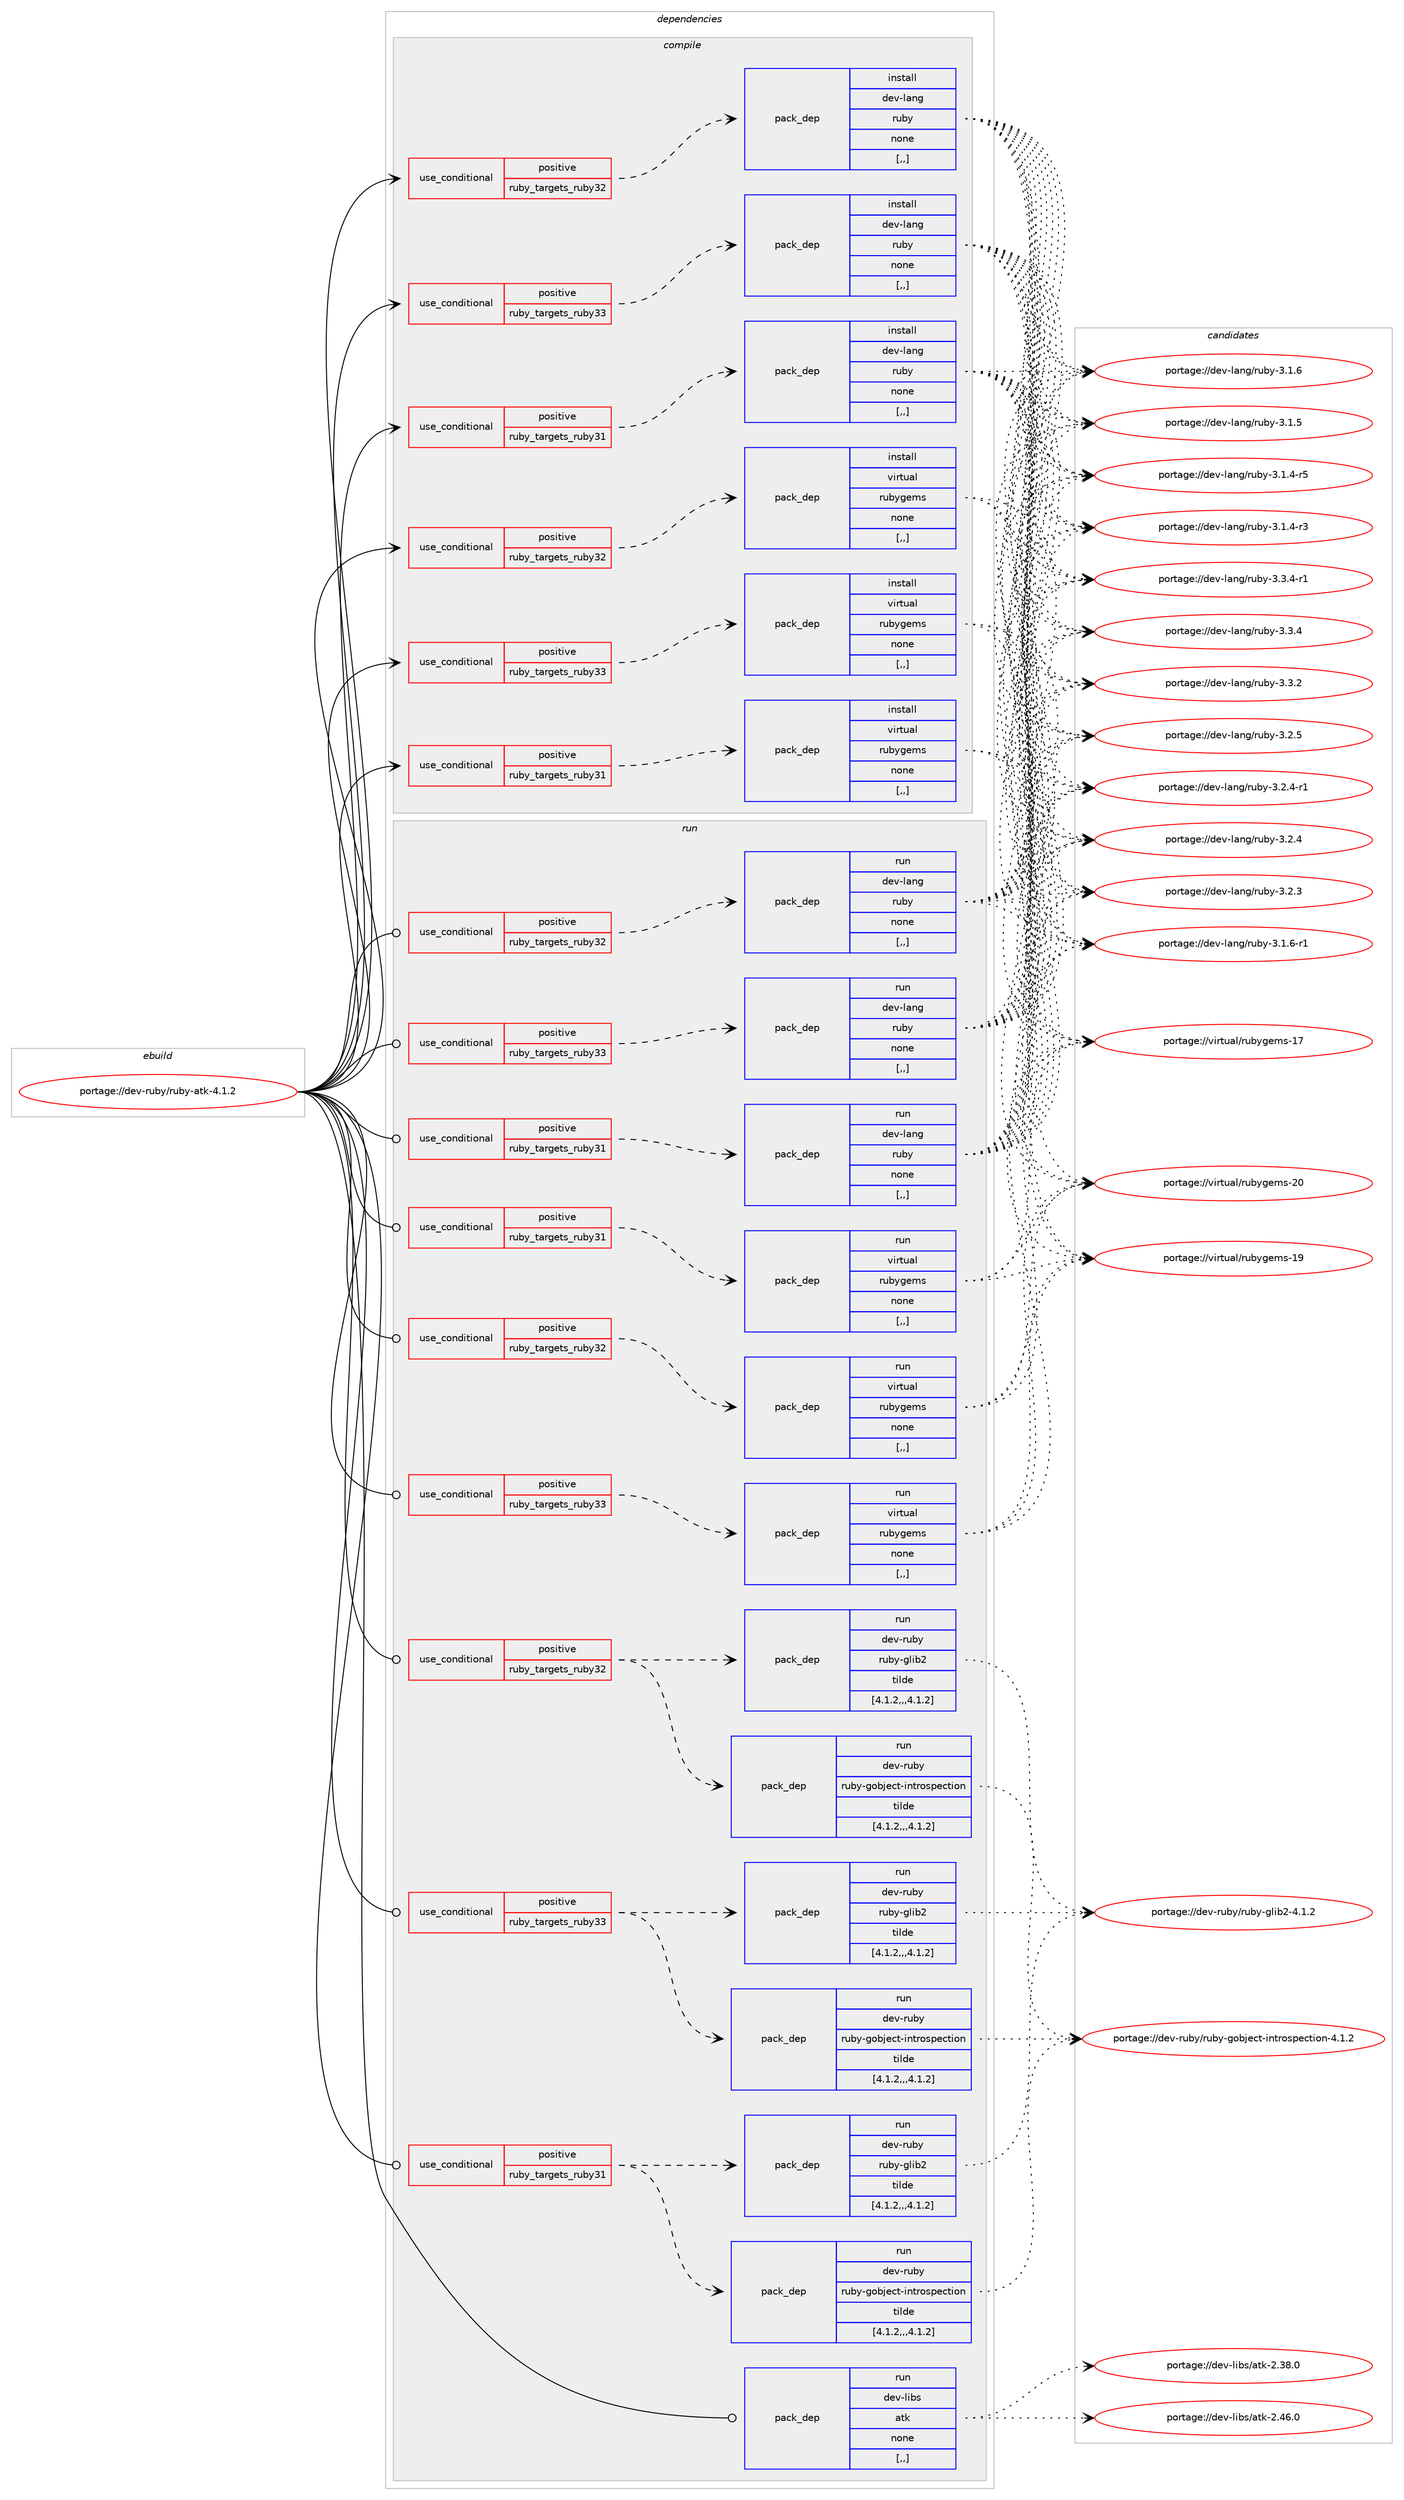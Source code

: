 digraph prolog {

# *************
# Graph options
# *************

newrank=true;
concentrate=true;
compound=true;
graph [rankdir=LR,fontname=Helvetica,fontsize=10,ranksep=1.5];#, ranksep=2.5, nodesep=0.2];
edge  [arrowhead=vee];
node  [fontname=Helvetica,fontsize=10];

# **********
# The ebuild
# **********

subgraph cluster_leftcol {
color=gray;
label=<<i>ebuild</i>>;
id [label="portage://dev-ruby/ruby-atk-4.1.2", color=red, width=4, href="../dev-ruby/ruby-atk-4.1.2.svg"];
}

# ****************
# The dependencies
# ****************

subgraph cluster_midcol {
color=gray;
label=<<i>dependencies</i>>;
subgraph cluster_compile {
fillcolor="#eeeeee";
style=filled;
label=<<i>compile</i>>;
subgraph cond55263 {
dependency200356 [label=<<TABLE BORDER="0" CELLBORDER="1" CELLSPACING="0" CELLPADDING="4"><TR><TD ROWSPAN="3" CELLPADDING="10">use_conditional</TD></TR><TR><TD>positive</TD></TR><TR><TD>ruby_targets_ruby31</TD></TR></TABLE>>, shape=none, color=red];
subgraph pack143711 {
dependency200357 [label=<<TABLE BORDER="0" CELLBORDER="1" CELLSPACING="0" CELLPADDING="4" WIDTH="220"><TR><TD ROWSPAN="6" CELLPADDING="30">pack_dep</TD></TR><TR><TD WIDTH="110">install</TD></TR><TR><TD>dev-lang</TD></TR><TR><TD>ruby</TD></TR><TR><TD>none</TD></TR><TR><TD>[,,]</TD></TR></TABLE>>, shape=none, color=blue];
}
dependency200356:e -> dependency200357:w [weight=20,style="dashed",arrowhead="vee"];
}
id:e -> dependency200356:w [weight=20,style="solid",arrowhead="vee"];
subgraph cond55264 {
dependency200358 [label=<<TABLE BORDER="0" CELLBORDER="1" CELLSPACING="0" CELLPADDING="4"><TR><TD ROWSPAN="3" CELLPADDING="10">use_conditional</TD></TR><TR><TD>positive</TD></TR><TR><TD>ruby_targets_ruby31</TD></TR></TABLE>>, shape=none, color=red];
subgraph pack143712 {
dependency200359 [label=<<TABLE BORDER="0" CELLBORDER="1" CELLSPACING="0" CELLPADDING="4" WIDTH="220"><TR><TD ROWSPAN="6" CELLPADDING="30">pack_dep</TD></TR><TR><TD WIDTH="110">install</TD></TR><TR><TD>virtual</TD></TR><TR><TD>rubygems</TD></TR><TR><TD>none</TD></TR><TR><TD>[,,]</TD></TR></TABLE>>, shape=none, color=blue];
}
dependency200358:e -> dependency200359:w [weight=20,style="dashed",arrowhead="vee"];
}
id:e -> dependency200358:w [weight=20,style="solid",arrowhead="vee"];
subgraph cond55265 {
dependency200360 [label=<<TABLE BORDER="0" CELLBORDER="1" CELLSPACING="0" CELLPADDING="4"><TR><TD ROWSPAN="3" CELLPADDING="10">use_conditional</TD></TR><TR><TD>positive</TD></TR><TR><TD>ruby_targets_ruby32</TD></TR></TABLE>>, shape=none, color=red];
subgraph pack143713 {
dependency200361 [label=<<TABLE BORDER="0" CELLBORDER="1" CELLSPACING="0" CELLPADDING="4" WIDTH="220"><TR><TD ROWSPAN="6" CELLPADDING="30">pack_dep</TD></TR><TR><TD WIDTH="110">install</TD></TR><TR><TD>dev-lang</TD></TR><TR><TD>ruby</TD></TR><TR><TD>none</TD></TR><TR><TD>[,,]</TD></TR></TABLE>>, shape=none, color=blue];
}
dependency200360:e -> dependency200361:w [weight=20,style="dashed",arrowhead="vee"];
}
id:e -> dependency200360:w [weight=20,style="solid",arrowhead="vee"];
subgraph cond55266 {
dependency200362 [label=<<TABLE BORDER="0" CELLBORDER="1" CELLSPACING="0" CELLPADDING="4"><TR><TD ROWSPAN="3" CELLPADDING="10">use_conditional</TD></TR><TR><TD>positive</TD></TR><TR><TD>ruby_targets_ruby32</TD></TR></TABLE>>, shape=none, color=red];
subgraph pack143714 {
dependency200363 [label=<<TABLE BORDER="0" CELLBORDER="1" CELLSPACING="0" CELLPADDING="4" WIDTH="220"><TR><TD ROWSPAN="6" CELLPADDING="30">pack_dep</TD></TR><TR><TD WIDTH="110">install</TD></TR><TR><TD>virtual</TD></TR><TR><TD>rubygems</TD></TR><TR><TD>none</TD></TR><TR><TD>[,,]</TD></TR></TABLE>>, shape=none, color=blue];
}
dependency200362:e -> dependency200363:w [weight=20,style="dashed",arrowhead="vee"];
}
id:e -> dependency200362:w [weight=20,style="solid",arrowhead="vee"];
subgraph cond55267 {
dependency200364 [label=<<TABLE BORDER="0" CELLBORDER="1" CELLSPACING="0" CELLPADDING="4"><TR><TD ROWSPAN="3" CELLPADDING="10">use_conditional</TD></TR><TR><TD>positive</TD></TR><TR><TD>ruby_targets_ruby33</TD></TR></TABLE>>, shape=none, color=red];
subgraph pack143715 {
dependency200365 [label=<<TABLE BORDER="0" CELLBORDER="1" CELLSPACING="0" CELLPADDING="4" WIDTH="220"><TR><TD ROWSPAN="6" CELLPADDING="30">pack_dep</TD></TR><TR><TD WIDTH="110">install</TD></TR><TR><TD>dev-lang</TD></TR><TR><TD>ruby</TD></TR><TR><TD>none</TD></TR><TR><TD>[,,]</TD></TR></TABLE>>, shape=none, color=blue];
}
dependency200364:e -> dependency200365:w [weight=20,style="dashed",arrowhead="vee"];
}
id:e -> dependency200364:w [weight=20,style="solid",arrowhead="vee"];
subgraph cond55268 {
dependency200366 [label=<<TABLE BORDER="0" CELLBORDER="1" CELLSPACING="0" CELLPADDING="4"><TR><TD ROWSPAN="3" CELLPADDING="10">use_conditional</TD></TR><TR><TD>positive</TD></TR><TR><TD>ruby_targets_ruby33</TD></TR></TABLE>>, shape=none, color=red];
subgraph pack143716 {
dependency200367 [label=<<TABLE BORDER="0" CELLBORDER="1" CELLSPACING="0" CELLPADDING="4" WIDTH="220"><TR><TD ROWSPAN="6" CELLPADDING="30">pack_dep</TD></TR><TR><TD WIDTH="110">install</TD></TR><TR><TD>virtual</TD></TR><TR><TD>rubygems</TD></TR><TR><TD>none</TD></TR><TR><TD>[,,]</TD></TR></TABLE>>, shape=none, color=blue];
}
dependency200366:e -> dependency200367:w [weight=20,style="dashed",arrowhead="vee"];
}
id:e -> dependency200366:w [weight=20,style="solid",arrowhead="vee"];
}
subgraph cluster_compileandrun {
fillcolor="#eeeeee";
style=filled;
label=<<i>compile and run</i>>;
}
subgraph cluster_run {
fillcolor="#eeeeee";
style=filled;
label=<<i>run</i>>;
subgraph cond55269 {
dependency200368 [label=<<TABLE BORDER="0" CELLBORDER="1" CELLSPACING="0" CELLPADDING="4"><TR><TD ROWSPAN="3" CELLPADDING="10">use_conditional</TD></TR><TR><TD>positive</TD></TR><TR><TD>ruby_targets_ruby31</TD></TR></TABLE>>, shape=none, color=red];
subgraph pack143717 {
dependency200369 [label=<<TABLE BORDER="0" CELLBORDER="1" CELLSPACING="0" CELLPADDING="4" WIDTH="220"><TR><TD ROWSPAN="6" CELLPADDING="30">pack_dep</TD></TR><TR><TD WIDTH="110">run</TD></TR><TR><TD>dev-lang</TD></TR><TR><TD>ruby</TD></TR><TR><TD>none</TD></TR><TR><TD>[,,]</TD></TR></TABLE>>, shape=none, color=blue];
}
dependency200368:e -> dependency200369:w [weight=20,style="dashed",arrowhead="vee"];
}
id:e -> dependency200368:w [weight=20,style="solid",arrowhead="odot"];
subgraph cond55270 {
dependency200370 [label=<<TABLE BORDER="0" CELLBORDER="1" CELLSPACING="0" CELLPADDING="4"><TR><TD ROWSPAN="3" CELLPADDING="10">use_conditional</TD></TR><TR><TD>positive</TD></TR><TR><TD>ruby_targets_ruby31</TD></TR></TABLE>>, shape=none, color=red];
subgraph pack143718 {
dependency200371 [label=<<TABLE BORDER="0" CELLBORDER="1" CELLSPACING="0" CELLPADDING="4" WIDTH="220"><TR><TD ROWSPAN="6" CELLPADDING="30">pack_dep</TD></TR><TR><TD WIDTH="110">run</TD></TR><TR><TD>dev-ruby</TD></TR><TR><TD>ruby-glib2</TD></TR><TR><TD>tilde</TD></TR><TR><TD>[4.1.2,,,4.1.2]</TD></TR></TABLE>>, shape=none, color=blue];
}
dependency200370:e -> dependency200371:w [weight=20,style="dashed",arrowhead="vee"];
subgraph pack143719 {
dependency200372 [label=<<TABLE BORDER="0" CELLBORDER="1" CELLSPACING="0" CELLPADDING="4" WIDTH="220"><TR><TD ROWSPAN="6" CELLPADDING="30">pack_dep</TD></TR><TR><TD WIDTH="110">run</TD></TR><TR><TD>dev-ruby</TD></TR><TR><TD>ruby-gobject-introspection</TD></TR><TR><TD>tilde</TD></TR><TR><TD>[4.1.2,,,4.1.2]</TD></TR></TABLE>>, shape=none, color=blue];
}
dependency200370:e -> dependency200372:w [weight=20,style="dashed",arrowhead="vee"];
}
id:e -> dependency200370:w [weight=20,style="solid",arrowhead="odot"];
subgraph cond55271 {
dependency200373 [label=<<TABLE BORDER="0" CELLBORDER="1" CELLSPACING="0" CELLPADDING="4"><TR><TD ROWSPAN="3" CELLPADDING="10">use_conditional</TD></TR><TR><TD>positive</TD></TR><TR><TD>ruby_targets_ruby31</TD></TR></TABLE>>, shape=none, color=red];
subgraph pack143720 {
dependency200374 [label=<<TABLE BORDER="0" CELLBORDER="1" CELLSPACING="0" CELLPADDING="4" WIDTH="220"><TR><TD ROWSPAN="6" CELLPADDING="30">pack_dep</TD></TR><TR><TD WIDTH="110">run</TD></TR><TR><TD>virtual</TD></TR><TR><TD>rubygems</TD></TR><TR><TD>none</TD></TR><TR><TD>[,,]</TD></TR></TABLE>>, shape=none, color=blue];
}
dependency200373:e -> dependency200374:w [weight=20,style="dashed",arrowhead="vee"];
}
id:e -> dependency200373:w [weight=20,style="solid",arrowhead="odot"];
subgraph cond55272 {
dependency200375 [label=<<TABLE BORDER="0" CELLBORDER="1" CELLSPACING="0" CELLPADDING="4"><TR><TD ROWSPAN="3" CELLPADDING="10">use_conditional</TD></TR><TR><TD>positive</TD></TR><TR><TD>ruby_targets_ruby32</TD></TR></TABLE>>, shape=none, color=red];
subgraph pack143721 {
dependency200376 [label=<<TABLE BORDER="0" CELLBORDER="1" CELLSPACING="0" CELLPADDING="4" WIDTH="220"><TR><TD ROWSPAN="6" CELLPADDING="30">pack_dep</TD></TR><TR><TD WIDTH="110">run</TD></TR><TR><TD>dev-lang</TD></TR><TR><TD>ruby</TD></TR><TR><TD>none</TD></TR><TR><TD>[,,]</TD></TR></TABLE>>, shape=none, color=blue];
}
dependency200375:e -> dependency200376:w [weight=20,style="dashed",arrowhead="vee"];
}
id:e -> dependency200375:w [weight=20,style="solid",arrowhead="odot"];
subgraph cond55273 {
dependency200377 [label=<<TABLE BORDER="0" CELLBORDER="1" CELLSPACING="0" CELLPADDING="4"><TR><TD ROWSPAN="3" CELLPADDING="10">use_conditional</TD></TR><TR><TD>positive</TD></TR><TR><TD>ruby_targets_ruby32</TD></TR></TABLE>>, shape=none, color=red];
subgraph pack143722 {
dependency200378 [label=<<TABLE BORDER="0" CELLBORDER="1" CELLSPACING="0" CELLPADDING="4" WIDTH="220"><TR><TD ROWSPAN="6" CELLPADDING="30">pack_dep</TD></TR><TR><TD WIDTH="110">run</TD></TR><TR><TD>dev-ruby</TD></TR><TR><TD>ruby-glib2</TD></TR><TR><TD>tilde</TD></TR><TR><TD>[4.1.2,,,4.1.2]</TD></TR></TABLE>>, shape=none, color=blue];
}
dependency200377:e -> dependency200378:w [weight=20,style="dashed",arrowhead="vee"];
subgraph pack143723 {
dependency200379 [label=<<TABLE BORDER="0" CELLBORDER="1" CELLSPACING="0" CELLPADDING="4" WIDTH="220"><TR><TD ROWSPAN="6" CELLPADDING="30">pack_dep</TD></TR><TR><TD WIDTH="110">run</TD></TR><TR><TD>dev-ruby</TD></TR><TR><TD>ruby-gobject-introspection</TD></TR><TR><TD>tilde</TD></TR><TR><TD>[4.1.2,,,4.1.2]</TD></TR></TABLE>>, shape=none, color=blue];
}
dependency200377:e -> dependency200379:w [weight=20,style="dashed",arrowhead="vee"];
}
id:e -> dependency200377:w [weight=20,style="solid",arrowhead="odot"];
subgraph cond55274 {
dependency200380 [label=<<TABLE BORDER="0" CELLBORDER="1" CELLSPACING="0" CELLPADDING="4"><TR><TD ROWSPAN="3" CELLPADDING="10">use_conditional</TD></TR><TR><TD>positive</TD></TR><TR><TD>ruby_targets_ruby32</TD></TR></TABLE>>, shape=none, color=red];
subgraph pack143724 {
dependency200381 [label=<<TABLE BORDER="0" CELLBORDER="1" CELLSPACING="0" CELLPADDING="4" WIDTH="220"><TR><TD ROWSPAN="6" CELLPADDING="30">pack_dep</TD></TR><TR><TD WIDTH="110">run</TD></TR><TR><TD>virtual</TD></TR><TR><TD>rubygems</TD></TR><TR><TD>none</TD></TR><TR><TD>[,,]</TD></TR></TABLE>>, shape=none, color=blue];
}
dependency200380:e -> dependency200381:w [weight=20,style="dashed",arrowhead="vee"];
}
id:e -> dependency200380:w [weight=20,style="solid",arrowhead="odot"];
subgraph cond55275 {
dependency200382 [label=<<TABLE BORDER="0" CELLBORDER="1" CELLSPACING="0" CELLPADDING="4"><TR><TD ROWSPAN="3" CELLPADDING="10">use_conditional</TD></TR><TR><TD>positive</TD></TR><TR><TD>ruby_targets_ruby33</TD></TR></TABLE>>, shape=none, color=red];
subgraph pack143725 {
dependency200383 [label=<<TABLE BORDER="0" CELLBORDER="1" CELLSPACING="0" CELLPADDING="4" WIDTH="220"><TR><TD ROWSPAN="6" CELLPADDING="30">pack_dep</TD></TR><TR><TD WIDTH="110">run</TD></TR><TR><TD>dev-lang</TD></TR><TR><TD>ruby</TD></TR><TR><TD>none</TD></TR><TR><TD>[,,]</TD></TR></TABLE>>, shape=none, color=blue];
}
dependency200382:e -> dependency200383:w [weight=20,style="dashed",arrowhead="vee"];
}
id:e -> dependency200382:w [weight=20,style="solid",arrowhead="odot"];
subgraph cond55276 {
dependency200384 [label=<<TABLE BORDER="0" CELLBORDER="1" CELLSPACING="0" CELLPADDING="4"><TR><TD ROWSPAN="3" CELLPADDING="10">use_conditional</TD></TR><TR><TD>positive</TD></TR><TR><TD>ruby_targets_ruby33</TD></TR></TABLE>>, shape=none, color=red];
subgraph pack143726 {
dependency200385 [label=<<TABLE BORDER="0" CELLBORDER="1" CELLSPACING="0" CELLPADDING="4" WIDTH="220"><TR><TD ROWSPAN="6" CELLPADDING="30">pack_dep</TD></TR><TR><TD WIDTH="110">run</TD></TR><TR><TD>dev-ruby</TD></TR><TR><TD>ruby-glib2</TD></TR><TR><TD>tilde</TD></TR><TR><TD>[4.1.2,,,4.1.2]</TD></TR></TABLE>>, shape=none, color=blue];
}
dependency200384:e -> dependency200385:w [weight=20,style="dashed",arrowhead="vee"];
subgraph pack143727 {
dependency200386 [label=<<TABLE BORDER="0" CELLBORDER="1" CELLSPACING="0" CELLPADDING="4" WIDTH="220"><TR><TD ROWSPAN="6" CELLPADDING="30">pack_dep</TD></TR><TR><TD WIDTH="110">run</TD></TR><TR><TD>dev-ruby</TD></TR><TR><TD>ruby-gobject-introspection</TD></TR><TR><TD>tilde</TD></TR><TR><TD>[4.1.2,,,4.1.2]</TD></TR></TABLE>>, shape=none, color=blue];
}
dependency200384:e -> dependency200386:w [weight=20,style="dashed",arrowhead="vee"];
}
id:e -> dependency200384:w [weight=20,style="solid",arrowhead="odot"];
subgraph cond55277 {
dependency200387 [label=<<TABLE BORDER="0" CELLBORDER="1" CELLSPACING="0" CELLPADDING="4"><TR><TD ROWSPAN="3" CELLPADDING="10">use_conditional</TD></TR><TR><TD>positive</TD></TR><TR><TD>ruby_targets_ruby33</TD></TR></TABLE>>, shape=none, color=red];
subgraph pack143728 {
dependency200388 [label=<<TABLE BORDER="0" CELLBORDER="1" CELLSPACING="0" CELLPADDING="4" WIDTH="220"><TR><TD ROWSPAN="6" CELLPADDING="30">pack_dep</TD></TR><TR><TD WIDTH="110">run</TD></TR><TR><TD>virtual</TD></TR><TR><TD>rubygems</TD></TR><TR><TD>none</TD></TR><TR><TD>[,,]</TD></TR></TABLE>>, shape=none, color=blue];
}
dependency200387:e -> dependency200388:w [weight=20,style="dashed",arrowhead="vee"];
}
id:e -> dependency200387:w [weight=20,style="solid",arrowhead="odot"];
subgraph pack143729 {
dependency200389 [label=<<TABLE BORDER="0" CELLBORDER="1" CELLSPACING="0" CELLPADDING="4" WIDTH="220"><TR><TD ROWSPAN="6" CELLPADDING="30">pack_dep</TD></TR><TR><TD WIDTH="110">run</TD></TR><TR><TD>dev-libs</TD></TR><TR><TD>atk</TD></TR><TR><TD>none</TD></TR><TR><TD>[,,]</TD></TR></TABLE>>, shape=none, color=blue];
}
id:e -> dependency200389:w [weight=20,style="solid",arrowhead="odot"];
}
}

# **************
# The candidates
# **************

subgraph cluster_choices {
rank=same;
color=gray;
label=<<i>candidates</i>>;

subgraph choice143711 {
color=black;
nodesep=1;
choice100101118451089711010347114117981214551465146524511449 [label="portage://dev-lang/ruby-3.3.4-r1", color=red, width=4,href="../dev-lang/ruby-3.3.4-r1.svg"];
choice10010111845108971101034711411798121455146514652 [label="portage://dev-lang/ruby-3.3.4", color=red, width=4,href="../dev-lang/ruby-3.3.4.svg"];
choice10010111845108971101034711411798121455146514650 [label="portage://dev-lang/ruby-3.3.2", color=red, width=4,href="../dev-lang/ruby-3.3.2.svg"];
choice10010111845108971101034711411798121455146504653 [label="portage://dev-lang/ruby-3.2.5", color=red, width=4,href="../dev-lang/ruby-3.2.5.svg"];
choice100101118451089711010347114117981214551465046524511449 [label="portage://dev-lang/ruby-3.2.4-r1", color=red, width=4,href="../dev-lang/ruby-3.2.4-r1.svg"];
choice10010111845108971101034711411798121455146504652 [label="portage://dev-lang/ruby-3.2.4", color=red, width=4,href="../dev-lang/ruby-3.2.4.svg"];
choice10010111845108971101034711411798121455146504651 [label="portage://dev-lang/ruby-3.2.3", color=red, width=4,href="../dev-lang/ruby-3.2.3.svg"];
choice100101118451089711010347114117981214551464946544511449 [label="portage://dev-lang/ruby-3.1.6-r1", color=red, width=4,href="../dev-lang/ruby-3.1.6-r1.svg"];
choice10010111845108971101034711411798121455146494654 [label="portage://dev-lang/ruby-3.1.6", color=red, width=4,href="../dev-lang/ruby-3.1.6.svg"];
choice10010111845108971101034711411798121455146494653 [label="portage://dev-lang/ruby-3.1.5", color=red, width=4,href="../dev-lang/ruby-3.1.5.svg"];
choice100101118451089711010347114117981214551464946524511453 [label="portage://dev-lang/ruby-3.1.4-r5", color=red, width=4,href="../dev-lang/ruby-3.1.4-r5.svg"];
choice100101118451089711010347114117981214551464946524511451 [label="portage://dev-lang/ruby-3.1.4-r3", color=red, width=4,href="../dev-lang/ruby-3.1.4-r3.svg"];
dependency200357:e -> choice100101118451089711010347114117981214551465146524511449:w [style=dotted,weight="100"];
dependency200357:e -> choice10010111845108971101034711411798121455146514652:w [style=dotted,weight="100"];
dependency200357:e -> choice10010111845108971101034711411798121455146514650:w [style=dotted,weight="100"];
dependency200357:e -> choice10010111845108971101034711411798121455146504653:w [style=dotted,weight="100"];
dependency200357:e -> choice100101118451089711010347114117981214551465046524511449:w [style=dotted,weight="100"];
dependency200357:e -> choice10010111845108971101034711411798121455146504652:w [style=dotted,weight="100"];
dependency200357:e -> choice10010111845108971101034711411798121455146504651:w [style=dotted,weight="100"];
dependency200357:e -> choice100101118451089711010347114117981214551464946544511449:w [style=dotted,weight="100"];
dependency200357:e -> choice10010111845108971101034711411798121455146494654:w [style=dotted,weight="100"];
dependency200357:e -> choice10010111845108971101034711411798121455146494653:w [style=dotted,weight="100"];
dependency200357:e -> choice100101118451089711010347114117981214551464946524511453:w [style=dotted,weight="100"];
dependency200357:e -> choice100101118451089711010347114117981214551464946524511451:w [style=dotted,weight="100"];
}
subgraph choice143712 {
color=black;
nodesep=1;
choice118105114116117971084711411798121103101109115455048 [label="portage://virtual/rubygems-20", color=red, width=4,href="../virtual/rubygems-20.svg"];
choice118105114116117971084711411798121103101109115454957 [label="portage://virtual/rubygems-19", color=red, width=4,href="../virtual/rubygems-19.svg"];
choice118105114116117971084711411798121103101109115454955 [label="portage://virtual/rubygems-17", color=red, width=4,href="../virtual/rubygems-17.svg"];
dependency200359:e -> choice118105114116117971084711411798121103101109115455048:w [style=dotted,weight="100"];
dependency200359:e -> choice118105114116117971084711411798121103101109115454957:w [style=dotted,weight="100"];
dependency200359:e -> choice118105114116117971084711411798121103101109115454955:w [style=dotted,weight="100"];
}
subgraph choice143713 {
color=black;
nodesep=1;
choice100101118451089711010347114117981214551465146524511449 [label="portage://dev-lang/ruby-3.3.4-r1", color=red, width=4,href="../dev-lang/ruby-3.3.4-r1.svg"];
choice10010111845108971101034711411798121455146514652 [label="portage://dev-lang/ruby-3.3.4", color=red, width=4,href="../dev-lang/ruby-3.3.4.svg"];
choice10010111845108971101034711411798121455146514650 [label="portage://dev-lang/ruby-3.3.2", color=red, width=4,href="../dev-lang/ruby-3.3.2.svg"];
choice10010111845108971101034711411798121455146504653 [label="portage://dev-lang/ruby-3.2.5", color=red, width=4,href="../dev-lang/ruby-3.2.5.svg"];
choice100101118451089711010347114117981214551465046524511449 [label="portage://dev-lang/ruby-3.2.4-r1", color=red, width=4,href="../dev-lang/ruby-3.2.4-r1.svg"];
choice10010111845108971101034711411798121455146504652 [label="portage://dev-lang/ruby-3.2.4", color=red, width=4,href="../dev-lang/ruby-3.2.4.svg"];
choice10010111845108971101034711411798121455146504651 [label="portage://dev-lang/ruby-3.2.3", color=red, width=4,href="../dev-lang/ruby-3.2.3.svg"];
choice100101118451089711010347114117981214551464946544511449 [label="portage://dev-lang/ruby-3.1.6-r1", color=red, width=4,href="../dev-lang/ruby-3.1.6-r1.svg"];
choice10010111845108971101034711411798121455146494654 [label="portage://dev-lang/ruby-3.1.6", color=red, width=4,href="../dev-lang/ruby-3.1.6.svg"];
choice10010111845108971101034711411798121455146494653 [label="portage://dev-lang/ruby-3.1.5", color=red, width=4,href="../dev-lang/ruby-3.1.5.svg"];
choice100101118451089711010347114117981214551464946524511453 [label="portage://dev-lang/ruby-3.1.4-r5", color=red, width=4,href="../dev-lang/ruby-3.1.4-r5.svg"];
choice100101118451089711010347114117981214551464946524511451 [label="portage://dev-lang/ruby-3.1.4-r3", color=red, width=4,href="../dev-lang/ruby-3.1.4-r3.svg"];
dependency200361:e -> choice100101118451089711010347114117981214551465146524511449:w [style=dotted,weight="100"];
dependency200361:e -> choice10010111845108971101034711411798121455146514652:w [style=dotted,weight="100"];
dependency200361:e -> choice10010111845108971101034711411798121455146514650:w [style=dotted,weight="100"];
dependency200361:e -> choice10010111845108971101034711411798121455146504653:w [style=dotted,weight="100"];
dependency200361:e -> choice100101118451089711010347114117981214551465046524511449:w [style=dotted,weight="100"];
dependency200361:e -> choice10010111845108971101034711411798121455146504652:w [style=dotted,weight="100"];
dependency200361:e -> choice10010111845108971101034711411798121455146504651:w [style=dotted,weight="100"];
dependency200361:e -> choice100101118451089711010347114117981214551464946544511449:w [style=dotted,weight="100"];
dependency200361:e -> choice10010111845108971101034711411798121455146494654:w [style=dotted,weight="100"];
dependency200361:e -> choice10010111845108971101034711411798121455146494653:w [style=dotted,weight="100"];
dependency200361:e -> choice100101118451089711010347114117981214551464946524511453:w [style=dotted,weight="100"];
dependency200361:e -> choice100101118451089711010347114117981214551464946524511451:w [style=dotted,weight="100"];
}
subgraph choice143714 {
color=black;
nodesep=1;
choice118105114116117971084711411798121103101109115455048 [label="portage://virtual/rubygems-20", color=red, width=4,href="../virtual/rubygems-20.svg"];
choice118105114116117971084711411798121103101109115454957 [label="portage://virtual/rubygems-19", color=red, width=4,href="../virtual/rubygems-19.svg"];
choice118105114116117971084711411798121103101109115454955 [label="portage://virtual/rubygems-17", color=red, width=4,href="../virtual/rubygems-17.svg"];
dependency200363:e -> choice118105114116117971084711411798121103101109115455048:w [style=dotted,weight="100"];
dependency200363:e -> choice118105114116117971084711411798121103101109115454957:w [style=dotted,weight="100"];
dependency200363:e -> choice118105114116117971084711411798121103101109115454955:w [style=dotted,weight="100"];
}
subgraph choice143715 {
color=black;
nodesep=1;
choice100101118451089711010347114117981214551465146524511449 [label="portage://dev-lang/ruby-3.3.4-r1", color=red, width=4,href="../dev-lang/ruby-3.3.4-r1.svg"];
choice10010111845108971101034711411798121455146514652 [label="portage://dev-lang/ruby-3.3.4", color=red, width=4,href="../dev-lang/ruby-3.3.4.svg"];
choice10010111845108971101034711411798121455146514650 [label="portage://dev-lang/ruby-3.3.2", color=red, width=4,href="../dev-lang/ruby-3.3.2.svg"];
choice10010111845108971101034711411798121455146504653 [label="portage://dev-lang/ruby-3.2.5", color=red, width=4,href="../dev-lang/ruby-3.2.5.svg"];
choice100101118451089711010347114117981214551465046524511449 [label="portage://dev-lang/ruby-3.2.4-r1", color=red, width=4,href="../dev-lang/ruby-3.2.4-r1.svg"];
choice10010111845108971101034711411798121455146504652 [label="portage://dev-lang/ruby-3.2.4", color=red, width=4,href="../dev-lang/ruby-3.2.4.svg"];
choice10010111845108971101034711411798121455146504651 [label="portage://dev-lang/ruby-3.2.3", color=red, width=4,href="../dev-lang/ruby-3.2.3.svg"];
choice100101118451089711010347114117981214551464946544511449 [label="portage://dev-lang/ruby-3.1.6-r1", color=red, width=4,href="../dev-lang/ruby-3.1.6-r1.svg"];
choice10010111845108971101034711411798121455146494654 [label="portage://dev-lang/ruby-3.1.6", color=red, width=4,href="../dev-lang/ruby-3.1.6.svg"];
choice10010111845108971101034711411798121455146494653 [label="portage://dev-lang/ruby-3.1.5", color=red, width=4,href="../dev-lang/ruby-3.1.5.svg"];
choice100101118451089711010347114117981214551464946524511453 [label="portage://dev-lang/ruby-3.1.4-r5", color=red, width=4,href="../dev-lang/ruby-3.1.4-r5.svg"];
choice100101118451089711010347114117981214551464946524511451 [label="portage://dev-lang/ruby-3.1.4-r3", color=red, width=4,href="../dev-lang/ruby-3.1.4-r3.svg"];
dependency200365:e -> choice100101118451089711010347114117981214551465146524511449:w [style=dotted,weight="100"];
dependency200365:e -> choice10010111845108971101034711411798121455146514652:w [style=dotted,weight="100"];
dependency200365:e -> choice10010111845108971101034711411798121455146514650:w [style=dotted,weight="100"];
dependency200365:e -> choice10010111845108971101034711411798121455146504653:w [style=dotted,weight="100"];
dependency200365:e -> choice100101118451089711010347114117981214551465046524511449:w [style=dotted,weight="100"];
dependency200365:e -> choice10010111845108971101034711411798121455146504652:w [style=dotted,weight="100"];
dependency200365:e -> choice10010111845108971101034711411798121455146504651:w [style=dotted,weight="100"];
dependency200365:e -> choice100101118451089711010347114117981214551464946544511449:w [style=dotted,weight="100"];
dependency200365:e -> choice10010111845108971101034711411798121455146494654:w [style=dotted,weight="100"];
dependency200365:e -> choice10010111845108971101034711411798121455146494653:w [style=dotted,weight="100"];
dependency200365:e -> choice100101118451089711010347114117981214551464946524511453:w [style=dotted,weight="100"];
dependency200365:e -> choice100101118451089711010347114117981214551464946524511451:w [style=dotted,weight="100"];
}
subgraph choice143716 {
color=black;
nodesep=1;
choice118105114116117971084711411798121103101109115455048 [label="portage://virtual/rubygems-20", color=red, width=4,href="../virtual/rubygems-20.svg"];
choice118105114116117971084711411798121103101109115454957 [label="portage://virtual/rubygems-19", color=red, width=4,href="../virtual/rubygems-19.svg"];
choice118105114116117971084711411798121103101109115454955 [label="portage://virtual/rubygems-17", color=red, width=4,href="../virtual/rubygems-17.svg"];
dependency200367:e -> choice118105114116117971084711411798121103101109115455048:w [style=dotted,weight="100"];
dependency200367:e -> choice118105114116117971084711411798121103101109115454957:w [style=dotted,weight="100"];
dependency200367:e -> choice118105114116117971084711411798121103101109115454955:w [style=dotted,weight="100"];
}
subgraph choice143717 {
color=black;
nodesep=1;
choice100101118451089711010347114117981214551465146524511449 [label="portage://dev-lang/ruby-3.3.4-r1", color=red, width=4,href="../dev-lang/ruby-3.3.4-r1.svg"];
choice10010111845108971101034711411798121455146514652 [label="portage://dev-lang/ruby-3.3.4", color=red, width=4,href="../dev-lang/ruby-3.3.4.svg"];
choice10010111845108971101034711411798121455146514650 [label="portage://dev-lang/ruby-3.3.2", color=red, width=4,href="../dev-lang/ruby-3.3.2.svg"];
choice10010111845108971101034711411798121455146504653 [label="portage://dev-lang/ruby-3.2.5", color=red, width=4,href="../dev-lang/ruby-3.2.5.svg"];
choice100101118451089711010347114117981214551465046524511449 [label="portage://dev-lang/ruby-3.2.4-r1", color=red, width=4,href="../dev-lang/ruby-3.2.4-r1.svg"];
choice10010111845108971101034711411798121455146504652 [label="portage://dev-lang/ruby-3.2.4", color=red, width=4,href="../dev-lang/ruby-3.2.4.svg"];
choice10010111845108971101034711411798121455146504651 [label="portage://dev-lang/ruby-3.2.3", color=red, width=4,href="../dev-lang/ruby-3.2.3.svg"];
choice100101118451089711010347114117981214551464946544511449 [label="portage://dev-lang/ruby-3.1.6-r1", color=red, width=4,href="../dev-lang/ruby-3.1.6-r1.svg"];
choice10010111845108971101034711411798121455146494654 [label="portage://dev-lang/ruby-3.1.6", color=red, width=4,href="../dev-lang/ruby-3.1.6.svg"];
choice10010111845108971101034711411798121455146494653 [label="portage://dev-lang/ruby-3.1.5", color=red, width=4,href="../dev-lang/ruby-3.1.5.svg"];
choice100101118451089711010347114117981214551464946524511453 [label="portage://dev-lang/ruby-3.1.4-r5", color=red, width=4,href="../dev-lang/ruby-3.1.4-r5.svg"];
choice100101118451089711010347114117981214551464946524511451 [label="portage://dev-lang/ruby-3.1.4-r3", color=red, width=4,href="../dev-lang/ruby-3.1.4-r3.svg"];
dependency200369:e -> choice100101118451089711010347114117981214551465146524511449:w [style=dotted,weight="100"];
dependency200369:e -> choice10010111845108971101034711411798121455146514652:w [style=dotted,weight="100"];
dependency200369:e -> choice10010111845108971101034711411798121455146514650:w [style=dotted,weight="100"];
dependency200369:e -> choice10010111845108971101034711411798121455146504653:w [style=dotted,weight="100"];
dependency200369:e -> choice100101118451089711010347114117981214551465046524511449:w [style=dotted,weight="100"];
dependency200369:e -> choice10010111845108971101034711411798121455146504652:w [style=dotted,weight="100"];
dependency200369:e -> choice10010111845108971101034711411798121455146504651:w [style=dotted,weight="100"];
dependency200369:e -> choice100101118451089711010347114117981214551464946544511449:w [style=dotted,weight="100"];
dependency200369:e -> choice10010111845108971101034711411798121455146494654:w [style=dotted,weight="100"];
dependency200369:e -> choice10010111845108971101034711411798121455146494653:w [style=dotted,weight="100"];
dependency200369:e -> choice100101118451089711010347114117981214551464946524511453:w [style=dotted,weight="100"];
dependency200369:e -> choice100101118451089711010347114117981214551464946524511451:w [style=dotted,weight="100"];
}
subgraph choice143718 {
color=black;
nodesep=1;
choice10010111845114117981214711411798121451031081059850455246494650 [label="portage://dev-ruby/ruby-glib2-4.1.2", color=red, width=4,href="../dev-ruby/ruby-glib2-4.1.2.svg"];
dependency200371:e -> choice10010111845114117981214711411798121451031081059850455246494650:w [style=dotted,weight="100"];
}
subgraph choice143719 {
color=black;
nodesep=1;
choice100101118451141179812147114117981214510311198106101991164510511011611411111511210199116105111110455246494650 [label="portage://dev-ruby/ruby-gobject-introspection-4.1.2", color=red, width=4,href="../dev-ruby/ruby-gobject-introspection-4.1.2.svg"];
dependency200372:e -> choice100101118451141179812147114117981214510311198106101991164510511011611411111511210199116105111110455246494650:w [style=dotted,weight="100"];
}
subgraph choice143720 {
color=black;
nodesep=1;
choice118105114116117971084711411798121103101109115455048 [label="portage://virtual/rubygems-20", color=red, width=4,href="../virtual/rubygems-20.svg"];
choice118105114116117971084711411798121103101109115454957 [label="portage://virtual/rubygems-19", color=red, width=4,href="../virtual/rubygems-19.svg"];
choice118105114116117971084711411798121103101109115454955 [label="portage://virtual/rubygems-17", color=red, width=4,href="../virtual/rubygems-17.svg"];
dependency200374:e -> choice118105114116117971084711411798121103101109115455048:w [style=dotted,weight="100"];
dependency200374:e -> choice118105114116117971084711411798121103101109115454957:w [style=dotted,weight="100"];
dependency200374:e -> choice118105114116117971084711411798121103101109115454955:w [style=dotted,weight="100"];
}
subgraph choice143721 {
color=black;
nodesep=1;
choice100101118451089711010347114117981214551465146524511449 [label="portage://dev-lang/ruby-3.3.4-r1", color=red, width=4,href="../dev-lang/ruby-3.3.4-r1.svg"];
choice10010111845108971101034711411798121455146514652 [label="portage://dev-lang/ruby-3.3.4", color=red, width=4,href="../dev-lang/ruby-3.3.4.svg"];
choice10010111845108971101034711411798121455146514650 [label="portage://dev-lang/ruby-3.3.2", color=red, width=4,href="../dev-lang/ruby-3.3.2.svg"];
choice10010111845108971101034711411798121455146504653 [label="portage://dev-lang/ruby-3.2.5", color=red, width=4,href="../dev-lang/ruby-3.2.5.svg"];
choice100101118451089711010347114117981214551465046524511449 [label="portage://dev-lang/ruby-3.2.4-r1", color=red, width=4,href="../dev-lang/ruby-3.2.4-r1.svg"];
choice10010111845108971101034711411798121455146504652 [label="portage://dev-lang/ruby-3.2.4", color=red, width=4,href="../dev-lang/ruby-3.2.4.svg"];
choice10010111845108971101034711411798121455146504651 [label="portage://dev-lang/ruby-3.2.3", color=red, width=4,href="../dev-lang/ruby-3.2.3.svg"];
choice100101118451089711010347114117981214551464946544511449 [label="portage://dev-lang/ruby-3.1.6-r1", color=red, width=4,href="../dev-lang/ruby-3.1.6-r1.svg"];
choice10010111845108971101034711411798121455146494654 [label="portage://dev-lang/ruby-3.1.6", color=red, width=4,href="../dev-lang/ruby-3.1.6.svg"];
choice10010111845108971101034711411798121455146494653 [label="portage://dev-lang/ruby-3.1.5", color=red, width=4,href="../dev-lang/ruby-3.1.5.svg"];
choice100101118451089711010347114117981214551464946524511453 [label="portage://dev-lang/ruby-3.1.4-r5", color=red, width=4,href="../dev-lang/ruby-3.1.4-r5.svg"];
choice100101118451089711010347114117981214551464946524511451 [label="portage://dev-lang/ruby-3.1.4-r3", color=red, width=4,href="../dev-lang/ruby-3.1.4-r3.svg"];
dependency200376:e -> choice100101118451089711010347114117981214551465146524511449:w [style=dotted,weight="100"];
dependency200376:e -> choice10010111845108971101034711411798121455146514652:w [style=dotted,weight="100"];
dependency200376:e -> choice10010111845108971101034711411798121455146514650:w [style=dotted,weight="100"];
dependency200376:e -> choice10010111845108971101034711411798121455146504653:w [style=dotted,weight="100"];
dependency200376:e -> choice100101118451089711010347114117981214551465046524511449:w [style=dotted,weight="100"];
dependency200376:e -> choice10010111845108971101034711411798121455146504652:w [style=dotted,weight="100"];
dependency200376:e -> choice10010111845108971101034711411798121455146504651:w [style=dotted,weight="100"];
dependency200376:e -> choice100101118451089711010347114117981214551464946544511449:w [style=dotted,weight="100"];
dependency200376:e -> choice10010111845108971101034711411798121455146494654:w [style=dotted,weight="100"];
dependency200376:e -> choice10010111845108971101034711411798121455146494653:w [style=dotted,weight="100"];
dependency200376:e -> choice100101118451089711010347114117981214551464946524511453:w [style=dotted,weight="100"];
dependency200376:e -> choice100101118451089711010347114117981214551464946524511451:w [style=dotted,weight="100"];
}
subgraph choice143722 {
color=black;
nodesep=1;
choice10010111845114117981214711411798121451031081059850455246494650 [label="portage://dev-ruby/ruby-glib2-4.1.2", color=red, width=4,href="../dev-ruby/ruby-glib2-4.1.2.svg"];
dependency200378:e -> choice10010111845114117981214711411798121451031081059850455246494650:w [style=dotted,weight="100"];
}
subgraph choice143723 {
color=black;
nodesep=1;
choice100101118451141179812147114117981214510311198106101991164510511011611411111511210199116105111110455246494650 [label="portage://dev-ruby/ruby-gobject-introspection-4.1.2", color=red, width=4,href="../dev-ruby/ruby-gobject-introspection-4.1.2.svg"];
dependency200379:e -> choice100101118451141179812147114117981214510311198106101991164510511011611411111511210199116105111110455246494650:w [style=dotted,weight="100"];
}
subgraph choice143724 {
color=black;
nodesep=1;
choice118105114116117971084711411798121103101109115455048 [label="portage://virtual/rubygems-20", color=red, width=4,href="../virtual/rubygems-20.svg"];
choice118105114116117971084711411798121103101109115454957 [label="portage://virtual/rubygems-19", color=red, width=4,href="../virtual/rubygems-19.svg"];
choice118105114116117971084711411798121103101109115454955 [label="portage://virtual/rubygems-17", color=red, width=4,href="../virtual/rubygems-17.svg"];
dependency200381:e -> choice118105114116117971084711411798121103101109115455048:w [style=dotted,weight="100"];
dependency200381:e -> choice118105114116117971084711411798121103101109115454957:w [style=dotted,weight="100"];
dependency200381:e -> choice118105114116117971084711411798121103101109115454955:w [style=dotted,weight="100"];
}
subgraph choice143725 {
color=black;
nodesep=1;
choice100101118451089711010347114117981214551465146524511449 [label="portage://dev-lang/ruby-3.3.4-r1", color=red, width=4,href="../dev-lang/ruby-3.3.4-r1.svg"];
choice10010111845108971101034711411798121455146514652 [label="portage://dev-lang/ruby-3.3.4", color=red, width=4,href="../dev-lang/ruby-3.3.4.svg"];
choice10010111845108971101034711411798121455146514650 [label="portage://dev-lang/ruby-3.3.2", color=red, width=4,href="../dev-lang/ruby-3.3.2.svg"];
choice10010111845108971101034711411798121455146504653 [label="portage://dev-lang/ruby-3.2.5", color=red, width=4,href="../dev-lang/ruby-3.2.5.svg"];
choice100101118451089711010347114117981214551465046524511449 [label="portage://dev-lang/ruby-3.2.4-r1", color=red, width=4,href="../dev-lang/ruby-3.2.4-r1.svg"];
choice10010111845108971101034711411798121455146504652 [label="portage://dev-lang/ruby-3.2.4", color=red, width=4,href="../dev-lang/ruby-3.2.4.svg"];
choice10010111845108971101034711411798121455146504651 [label="portage://dev-lang/ruby-3.2.3", color=red, width=4,href="../dev-lang/ruby-3.2.3.svg"];
choice100101118451089711010347114117981214551464946544511449 [label="portage://dev-lang/ruby-3.1.6-r1", color=red, width=4,href="../dev-lang/ruby-3.1.6-r1.svg"];
choice10010111845108971101034711411798121455146494654 [label="portage://dev-lang/ruby-3.1.6", color=red, width=4,href="../dev-lang/ruby-3.1.6.svg"];
choice10010111845108971101034711411798121455146494653 [label="portage://dev-lang/ruby-3.1.5", color=red, width=4,href="../dev-lang/ruby-3.1.5.svg"];
choice100101118451089711010347114117981214551464946524511453 [label="portage://dev-lang/ruby-3.1.4-r5", color=red, width=4,href="../dev-lang/ruby-3.1.4-r5.svg"];
choice100101118451089711010347114117981214551464946524511451 [label="portage://dev-lang/ruby-3.1.4-r3", color=red, width=4,href="../dev-lang/ruby-3.1.4-r3.svg"];
dependency200383:e -> choice100101118451089711010347114117981214551465146524511449:w [style=dotted,weight="100"];
dependency200383:e -> choice10010111845108971101034711411798121455146514652:w [style=dotted,weight="100"];
dependency200383:e -> choice10010111845108971101034711411798121455146514650:w [style=dotted,weight="100"];
dependency200383:e -> choice10010111845108971101034711411798121455146504653:w [style=dotted,weight="100"];
dependency200383:e -> choice100101118451089711010347114117981214551465046524511449:w [style=dotted,weight="100"];
dependency200383:e -> choice10010111845108971101034711411798121455146504652:w [style=dotted,weight="100"];
dependency200383:e -> choice10010111845108971101034711411798121455146504651:w [style=dotted,weight="100"];
dependency200383:e -> choice100101118451089711010347114117981214551464946544511449:w [style=dotted,weight="100"];
dependency200383:e -> choice10010111845108971101034711411798121455146494654:w [style=dotted,weight="100"];
dependency200383:e -> choice10010111845108971101034711411798121455146494653:w [style=dotted,weight="100"];
dependency200383:e -> choice100101118451089711010347114117981214551464946524511453:w [style=dotted,weight="100"];
dependency200383:e -> choice100101118451089711010347114117981214551464946524511451:w [style=dotted,weight="100"];
}
subgraph choice143726 {
color=black;
nodesep=1;
choice10010111845114117981214711411798121451031081059850455246494650 [label="portage://dev-ruby/ruby-glib2-4.1.2", color=red, width=4,href="../dev-ruby/ruby-glib2-4.1.2.svg"];
dependency200385:e -> choice10010111845114117981214711411798121451031081059850455246494650:w [style=dotted,weight="100"];
}
subgraph choice143727 {
color=black;
nodesep=1;
choice100101118451141179812147114117981214510311198106101991164510511011611411111511210199116105111110455246494650 [label="portage://dev-ruby/ruby-gobject-introspection-4.1.2", color=red, width=4,href="../dev-ruby/ruby-gobject-introspection-4.1.2.svg"];
dependency200386:e -> choice100101118451141179812147114117981214510311198106101991164510511011611411111511210199116105111110455246494650:w [style=dotted,weight="100"];
}
subgraph choice143728 {
color=black;
nodesep=1;
choice118105114116117971084711411798121103101109115455048 [label="portage://virtual/rubygems-20", color=red, width=4,href="../virtual/rubygems-20.svg"];
choice118105114116117971084711411798121103101109115454957 [label="portage://virtual/rubygems-19", color=red, width=4,href="../virtual/rubygems-19.svg"];
choice118105114116117971084711411798121103101109115454955 [label="portage://virtual/rubygems-17", color=red, width=4,href="../virtual/rubygems-17.svg"];
dependency200388:e -> choice118105114116117971084711411798121103101109115455048:w [style=dotted,weight="100"];
dependency200388:e -> choice118105114116117971084711411798121103101109115454957:w [style=dotted,weight="100"];
dependency200388:e -> choice118105114116117971084711411798121103101109115454955:w [style=dotted,weight="100"];
}
subgraph choice143729 {
color=black;
nodesep=1;
choice1001011184510810598115479711610745504652544648 [label="portage://dev-libs/atk-2.46.0", color=red, width=4,href="../dev-libs/atk-2.46.0.svg"];
choice1001011184510810598115479711610745504651564648 [label="portage://dev-libs/atk-2.38.0", color=red, width=4,href="../dev-libs/atk-2.38.0.svg"];
dependency200389:e -> choice1001011184510810598115479711610745504652544648:w [style=dotted,weight="100"];
dependency200389:e -> choice1001011184510810598115479711610745504651564648:w [style=dotted,weight="100"];
}
}

}
